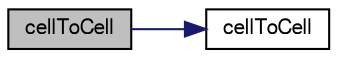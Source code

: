 digraph "cellToCell"
{
  bgcolor="transparent";
  edge [fontname="FreeSans",fontsize="10",labelfontname="FreeSans",labelfontsize="10"];
  node [fontname="FreeSans",fontsize="10",shape=record];
  rankdir="LR";
  Node3 [label="cellToCell",height=0.2,width=0.4,color="black", fillcolor="grey75", style="filled", fontcolor="black"];
  Node3 -> Node4 [color="midnightblue",fontsize="10",style="solid",fontname="FreeSans"];
  Node4 [label="cellToCell",height=0.2,width=0.4,color="black",URL="$a25266.html#aedfbf5b0c5bd003bab42b1fd6632707a",tooltip="Construct from components. "];
}
